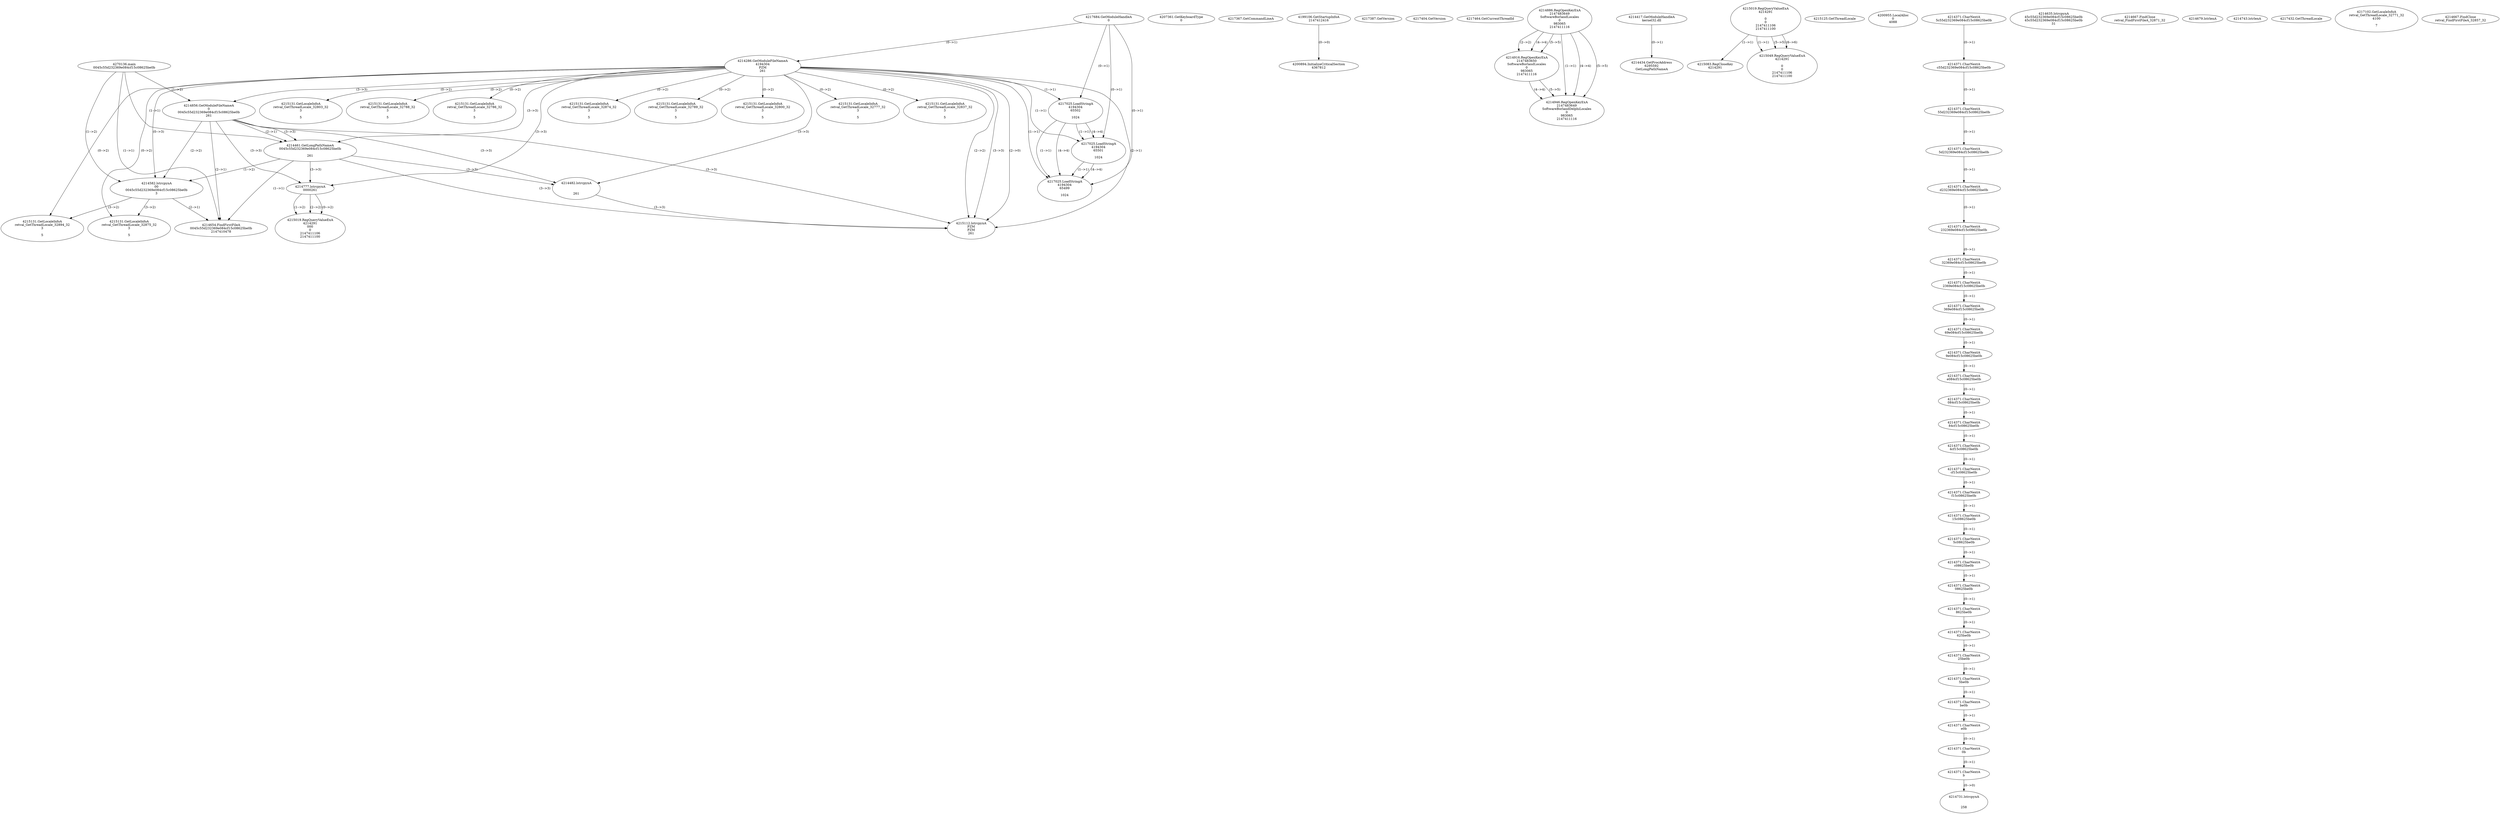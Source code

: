 // Global SCDG with merge call
digraph {
	0 [label="4270136.main
0045c55d232369e084cf15c08625be0b"]
	1 [label="4217684.GetModuleHandleA
0"]
	2 [label="4207361.GetKeyboardType
0"]
	3 [label="4217367.GetCommandLineA
"]
	4 [label="4199106.GetStartupInfoA
2147412416"]
	5 [label="4217387.GetVersion
"]
	6 [label="4217404.GetVersion
"]
	7 [label="4217464.GetCurrentThreadId
"]
	8 [label="4214286.GetModuleFileNameA
4194304
PZM
261"]
	1 -> 8 [label="(0-->1)"]
	9 [label="4214856.GetModuleFileNameA
0
0045c55d232369e084cf15c08625be0b
261"]
	0 -> 9 [label="(1-->2)"]
	8 -> 9 [label="(3-->3)"]
	10 [label="4214886.RegOpenKeyExA
2147483649
Software\Borland\Locales
0
983065
2147411116"]
	11 [label="4214417.GetModuleHandleA
kernel32.dll"]
	12 [label="4214434.GetProcAddress
6295592
GetLongPathNameA"]
	11 -> 12 [label="(0-->1)"]
	13 [label="4214461.GetLongPathNameA
0045c55d232369e084cf15c08625be0b

261"]
	0 -> 13 [label="(1-->1)"]
	9 -> 13 [label="(2-->1)"]
	8 -> 13 [label="(3-->3)"]
	9 -> 13 [label="(3-->3)"]
	14 [label="4214482.lstrcpynA


261"]
	8 -> 14 [label="(3-->3)"]
	9 -> 14 [label="(3-->3)"]
	13 -> 14 [label="(3-->3)"]
	15 [label="4215019.RegQueryValueExA
4214291

0
0
2147411106
2147411100"]
	16 [label="4215083.RegCloseKey
4214291"]
	15 -> 16 [label="(1-->1)"]
	17 [label="4215112.lstrcpynA
PZM
PZM
261"]
	8 -> 17 [label="(2-->1)"]
	8 -> 17 [label="(2-->2)"]
	8 -> 17 [label="(3-->3)"]
	9 -> 17 [label="(3-->3)"]
	13 -> 17 [label="(3-->3)"]
	14 -> 17 [label="(3-->3)"]
	8 -> 17 [label="(2-->0)"]
	18 [label="4215125.GetThreadLocale
"]
	19 [label="4215131.GetLocaleInfoA
retval_GetThreadLocale_32803_32
3

5"]
	8 -> 19 [label="(0-->2)"]
	20 [label="4217025.LoadStringA
4194304
65502

1024"]
	1 -> 20 [label="(0-->1)"]
	8 -> 20 [label="(1-->1)"]
	21 [label="4217025.LoadStringA
4194304
65501

1024"]
	1 -> 21 [label="(0-->1)"]
	8 -> 21 [label="(1-->1)"]
	20 -> 21 [label="(1-->1)"]
	20 -> 21 [label="(4-->4)"]
	22 [label="4217025.LoadStringA
4194304
65499

1024"]
	1 -> 22 [label="(0-->1)"]
	8 -> 22 [label="(1-->1)"]
	20 -> 22 [label="(1-->1)"]
	21 -> 22 [label="(1-->1)"]
	20 -> 22 [label="(4-->4)"]
	21 -> 22 [label="(4-->4)"]
	23 [label="4200894.InitializeCriticalSection
4367812"]
	4 -> 23 [label="(0-->0)"]
	24 [label="4200955.LocalAlloc
0
4088"]
	25 [label="4214916.RegOpenKeyExA
2147483650
Software\Borland\Locales
0
983065
2147411116"]
	10 -> 25 [label="(2-->2)"]
	10 -> 25 [label="(4-->4)"]
	10 -> 25 [label="(5-->5)"]
	26 [label="4215049.RegQueryValueExA
4214291

0
0
2147411106
2147411100"]
	15 -> 26 [label="(1-->1)"]
	15 -> 26 [label="(5-->5)"]
	15 -> 26 [label="(6-->6)"]
	27 [label="4215131.GetLocaleInfoA
retval_GetThreadLocale_32788_32
3

5"]
	8 -> 27 [label="(0-->2)"]
	28 [label="4215131.GetLocaleInfoA
retval_GetThreadLocale_32786_32
3

5"]
	8 -> 28 [label="(0-->2)"]
	29 [label="4214582.lstrcpynA
00
0045c55d232369e084cf15c08625be0b
3"]
	0 -> 29 [label="(1-->2)"]
	9 -> 29 [label="(2-->2)"]
	13 -> 29 [label="(1-->2)"]
	8 -> 29 [label="(0-->3)"]
	30 [label="4214371.CharNextA
5c55d232369e084cf15c08625be0b"]
	31 [label="4214371.CharNextA
c55d232369e084cf15c08625be0b"]
	30 -> 31 [label="(0-->1)"]
	32 [label="4214371.CharNextA
55d232369e084cf15c08625be0b"]
	31 -> 32 [label="(0-->1)"]
	33 [label="4214371.CharNextA
5d232369e084cf15c08625be0b"]
	32 -> 33 [label="(0-->1)"]
	34 [label="4214371.CharNextA
d232369e084cf15c08625be0b"]
	33 -> 34 [label="(0-->1)"]
	35 [label="4214371.CharNextA
232369e084cf15c08625be0b"]
	34 -> 35 [label="(0-->1)"]
	36 [label="4214371.CharNextA
32369e084cf15c08625be0b"]
	35 -> 36 [label="(0-->1)"]
	37 [label="4214371.CharNextA
2369e084cf15c08625be0b"]
	36 -> 37 [label="(0-->1)"]
	38 [label="4214371.CharNextA
369e084cf15c08625be0b"]
	37 -> 38 [label="(0-->1)"]
	39 [label="4214371.CharNextA
69e084cf15c08625be0b"]
	38 -> 39 [label="(0-->1)"]
	40 [label="4214371.CharNextA
9e084cf15c08625be0b"]
	39 -> 40 [label="(0-->1)"]
	41 [label="4214371.CharNextA
e084cf15c08625be0b"]
	40 -> 41 [label="(0-->1)"]
	42 [label="4214371.CharNextA
084cf15c08625be0b"]
	41 -> 42 [label="(0-->1)"]
	43 [label="4214371.CharNextA
84cf15c08625be0b"]
	42 -> 43 [label="(0-->1)"]
	44 [label="4214371.CharNextA
4cf15c08625be0b"]
	43 -> 44 [label="(0-->1)"]
	45 [label="4214371.CharNextA
cf15c08625be0b"]
	44 -> 45 [label="(0-->1)"]
	46 [label="4214371.CharNextA
f15c08625be0b"]
	45 -> 46 [label="(0-->1)"]
	47 [label="4214371.CharNextA
15c08625be0b"]
	46 -> 47 [label="(0-->1)"]
	48 [label="4214371.CharNextA
5c08625be0b"]
	47 -> 48 [label="(0-->1)"]
	49 [label="4214371.CharNextA
c08625be0b"]
	48 -> 49 [label="(0-->1)"]
	50 [label="4214371.CharNextA
08625be0b"]
	49 -> 50 [label="(0-->1)"]
	51 [label="4214371.CharNextA
8625be0b"]
	50 -> 51 [label="(0-->1)"]
	52 [label="4214371.CharNextA
625be0b"]
	51 -> 52 [label="(0-->1)"]
	53 [label="4214371.CharNextA
25be0b"]
	52 -> 53 [label="(0-->1)"]
	54 [label="4214371.CharNextA
5be0b"]
	53 -> 54 [label="(0-->1)"]
	55 [label="4214371.CharNextA
be0b"]
	54 -> 55 [label="(0-->1)"]
	56 [label="4214371.CharNextA
e0b"]
	55 -> 56 [label="(0-->1)"]
	57 [label="4214371.CharNextA
0b"]
	56 -> 57 [label="(0-->1)"]
	58 [label="4214371.CharNextA
b"]
	57 -> 58 [label="(0-->1)"]
	59 [label="4214635.lstrcpynA
45c55d232369e084cf15c08625be0b
45c55d232369e084cf15c08625be0b
31"]
	60 [label="4214654.FindFirstFileA
0045c55d232369e084cf15c08625be0b
2147410478"]
	0 -> 60 [label="(1-->1)"]
	9 -> 60 [label="(2-->1)"]
	13 -> 60 [label="(1-->1)"]
	29 -> 60 [label="(2-->1)"]
	61 [label="4214667.FindClose
retval_FindFirstFileA_32871_32"]
	62 [label="4214679.lstrlenA
"]
	63 [label="4214731.lstrcpynA


258"]
	58 -> 63 [label="(0-->0)"]
	64 [label="4214743.lstrlenA
"]
	65 [label="4214777.lstrcpynA
00\
00\
261"]
	8 -> 65 [label="(3-->3)"]
	9 -> 65 [label="(3-->3)"]
	13 -> 65 [label="(3-->3)"]
	66 [label="4215019.RegQueryValueExA
4214291
00\
0
0
2147411106
2147411100"]
	65 -> 66 [label="(1-->2)"]
	65 -> 66 [label="(2-->2)"]
	65 -> 66 [label="(0-->2)"]
	67 [label="4215131.GetLocaleInfoA
retval_GetThreadLocale_32894_32
3

5"]
	8 -> 67 [label="(0-->2)"]
	29 -> 67 [label="(3-->2)"]
	68 [label="4217432.GetThreadLocale
"]
	69 [label="4217102.GetLocaleInfoA
retval_GetThreadLocale_32771_32
4100

7"]
	70 [label="4215131.GetLocaleInfoA
retval_GetThreadLocale_32874_32
3

5"]
	8 -> 70 [label="(0-->2)"]
	71 [label="4215131.GetLocaleInfoA
retval_GetThreadLocale_32789_32
3

5"]
	8 -> 71 [label="(0-->2)"]
	72 [label="4215131.GetLocaleInfoA
retval_GetThreadLocale_32800_32
3

5"]
	8 -> 72 [label="(0-->2)"]
	73 [label="4214946.RegOpenKeyExA
2147483649
Software\Borland\Delphi\Locales
0
983065
2147411116"]
	10 -> 73 [label="(1-->1)"]
	10 -> 73 [label="(4-->4)"]
	25 -> 73 [label="(4-->4)"]
	10 -> 73 [label="(5-->5)"]
	25 -> 73 [label="(5-->5)"]
	74 [label="4215131.GetLocaleInfoA
retval_GetThreadLocale_32777_32
3

5"]
	8 -> 74 [label="(0-->2)"]
	75 [label="4215131.GetLocaleInfoA
retval_GetThreadLocale_32837_32
3

5"]
	8 -> 75 [label="(0-->2)"]
	76 [label="4214667.FindClose
retval_FindFirstFileA_32857_32"]
	77 [label="4215131.GetLocaleInfoA
retval_GetThreadLocale_32875_32
3

5"]
	8 -> 77 [label="(0-->2)"]
	29 -> 77 [label="(3-->2)"]
}

